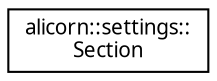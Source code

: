 digraph "Иерархия классов. Графический вид."
{
 // INTERACTIVE_SVG=YES
  edge [fontname="Verdana",fontsize="10",labelfontname="Verdana",labelfontsize="10"];
  node [fontname="Verdana",fontsize="10",shape=record];
  rankdir="LR";
  Node1 [label="alicorn::settings::\lSection",height=0.2,width=0.4,color="black", fillcolor="white", style="filled",URL="$a00132.html",tooltip="Класс входит в Settings   Класс настройкам раздела. "];
}

